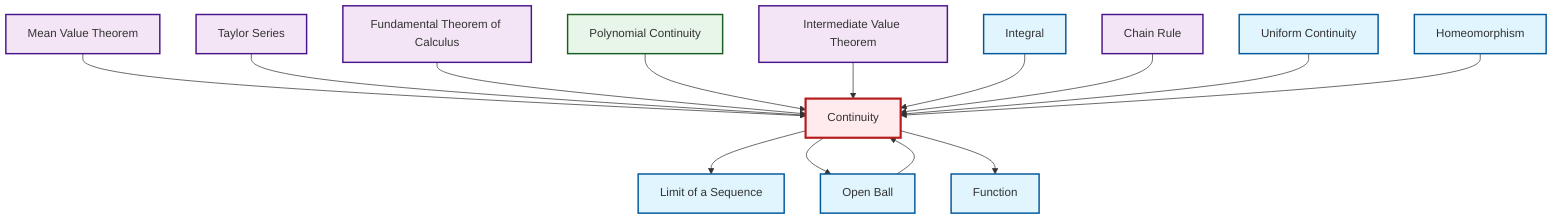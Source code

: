 graph TD
    classDef definition fill:#e1f5fe,stroke:#01579b,stroke-width:2px
    classDef theorem fill:#f3e5f5,stroke:#4a148c,stroke-width:2px
    classDef axiom fill:#fff3e0,stroke:#e65100,stroke-width:2px
    classDef example fill:#e8f5e9,stroke:#1b5e20,stroke-width:2px
    classDef current fill:#ffebee,stroke:#b71c1c,stroke-width:3px
    thm-fundamental-calculus["Fundamental Theorem of Calculus"]:::theorem
    def-integral["Integral"]:::definition
    def-homeomorphism["Homeomorphism"]:::definition
    ex-polynomial-continuity["Polynomial Continuity"]:::example
    def-continuity["Continuity"]:::definition
    def-function["Function"]:::definition
    def-open-ball["Open Ball"]:::definition
    thm-taylor-series["Taylor Series"]:::theorem
    def-uniform-continuity["Uniform Continuity"]:::definition
    def-limit["Limit of a Sequence"]:::definition
    thm-mean-value["Mean Value Theorem"]:::theorem
    thm-intermediate-value["Intermediate Value Theorem"]:::theorem
    thm-chain-rule["Chain Rule"]:::theorem
    def-continuity --> def-limit
    thm-mean-value --> def-continuity
    def-continuity --> def-open-ball
    thm-taylor-series --> def-continuity
    thm-fundamental-calculus --> def-continuity
    def-open-ball --> def-continuity
    ex-polynomial-continuity --> def-continuity
    thm-intermediate-value --> def-continuity
    def-integral --> def-continuity
    thm-chain-rule --> def-continuity
    def-uniform-continuity --> def-continuity
    def-continuity --> def-function
    def-homeomorphism --> def-continuity
    class def-continuity current